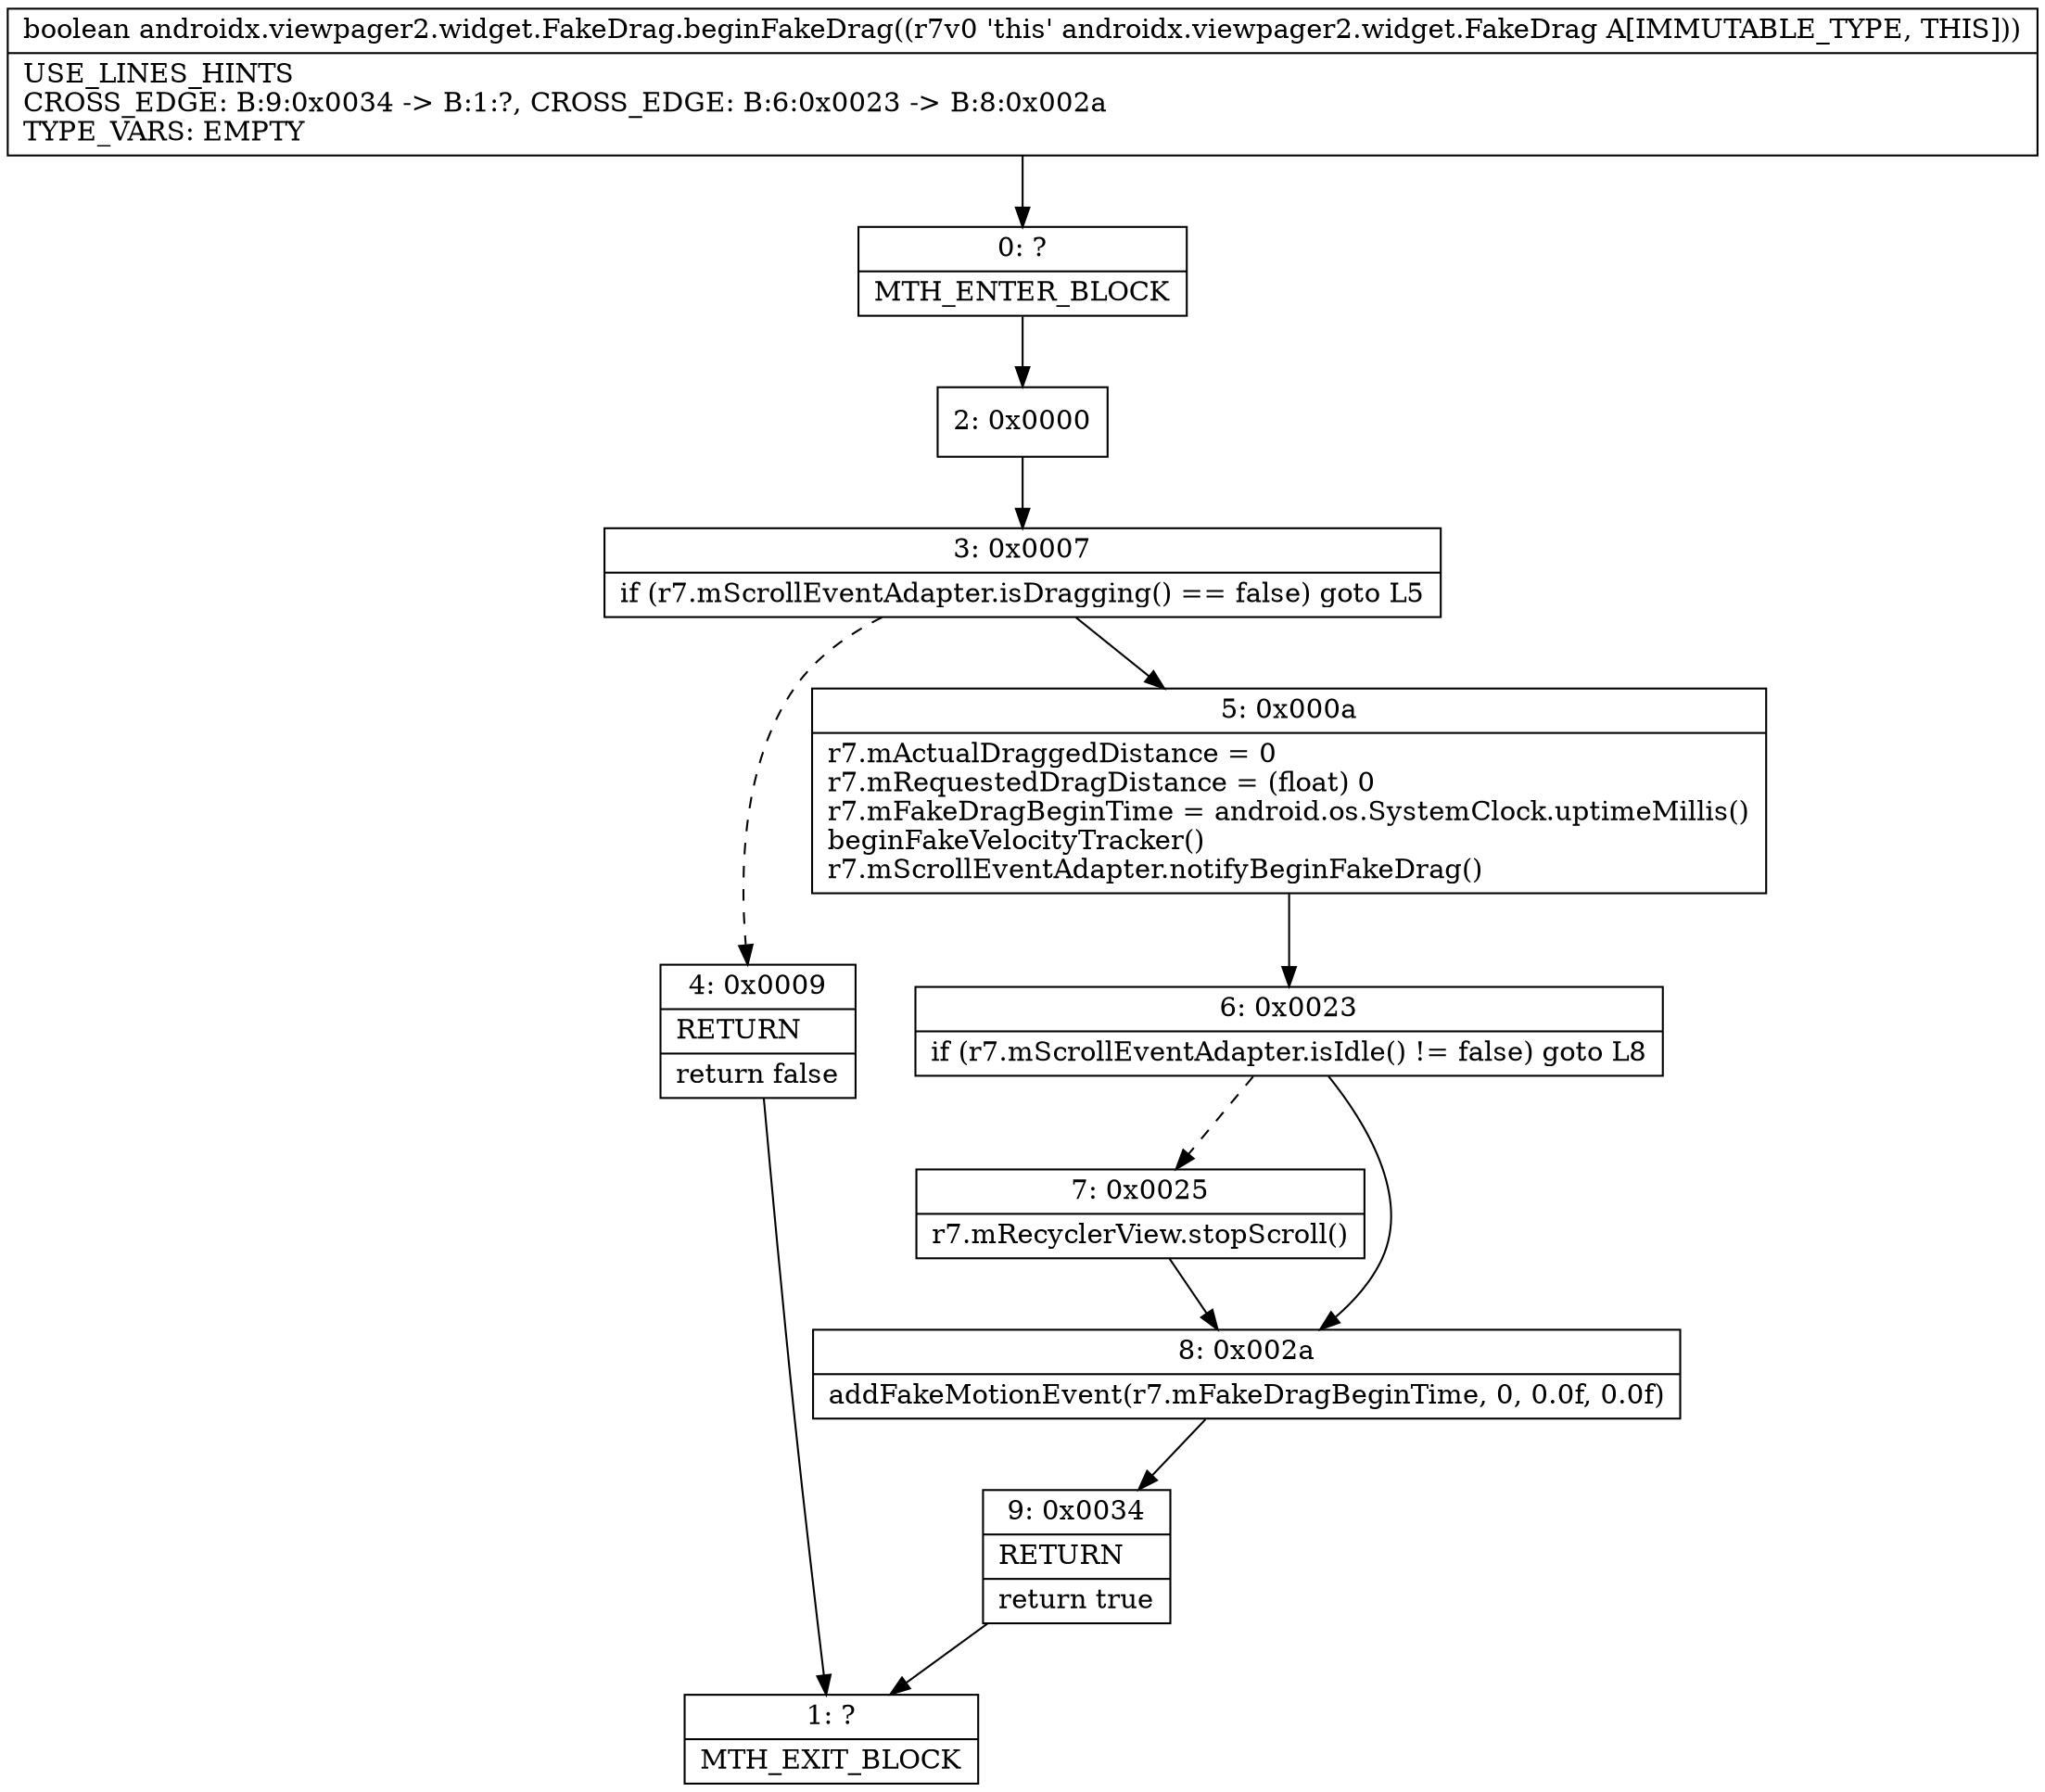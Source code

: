 digraph "CFG forandroidx.viewpager2.widget.FakeDrag.beginFakeDrag()Z" {
Node_0 [shape=record,label="{0\:\ ?|MTH_ENTER_BLOCK\l}"];
Node_2 [shape=record,label="{2\:\ 0x0000}"];
Node_3 [shape=record,label="{3\:\ 0x0007|if (r7.mScrollEventAdapter.isDragging() == false) goto L5\l}"];
Node_4 [shape=record,label="{4\:\ 0x0009|RETURN\l|return false\l}"];
Node_1 [shape=record,label="{1\:\ ?|MTH_EXIT_BLOCK\l}"];
Node_5 [shape=record,label="{5\:\ 0x000a|r7.mActualDraggedDistance = 0\lr7.mRequestedDragDistance = (float) 0\lr7.mFakeDragBeginTime = android.os.SystemClock.uptimeMillis()\lbeginFakeVelocityTracker()\lr7.mScrollEventAdapter.notifyBeginFakeDrag()\l}"];
Node_6 [shape=record,label="{6\:\ 0x0023|if (r7.mScrollEventAdapter.isIdle() != false) goto L8\l}"];
Node_7 [shape=record,label="{7\:\ 0x0025|r7.mRecyclerView.stopScroll()\l}"];
Node_8 [shape=record,label="{8\:\ 0x002a|addFakeMotionEvent(r7.mFakeDragBeginTime, 0, 0.0f, 0.0f)\l}"];
Node_9 [shape=record,label="{9\:\ 0x0034|RETURN\l|return true\l}"];
MethodNode[shape=record,label="{boolean androidx.viewpager2.widget.FakeDrag.beginFakeDrag((r7v0 'this' androidx.viewpager2.widget.FakeDrag A[IMMUTABLE_TYPE, THIS]))  | USE_LINES_HINTS\lCROSS_EDGE: B:9:0x0034 \-\> B:1:?, CROSS_EDGE: B:6:0x0023 \-\> B:8:0x002a\lTYPE_VARS: EMPTY\l}"];
MethodNode -> Node_0;Node_0 -> Node_2;
Node_2 -> Node_3;
Node_3 -> Node_4[style=dashed];
Node_3 -> Node_5;
Node_4 -> Node_1;
Node_5 -> Node_6;
Node_6 -> Node_7[style=dashed];
Node_6 -> Node_8;
Node_7 -> Node_8;
Node_8 -> Node_9;
Node_9 -> Node_1;
}

